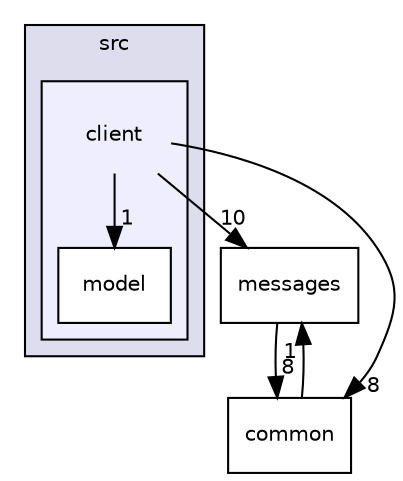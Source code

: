 digraph "/home/travis/build/DICL/VeloxDFS/src/client" {
  compound=true
  node [ fontsize="10", fontname="Helvetica"];
  edge [ labelfontsize="10", labelfontname="Helvetica"];
  subgraph clusterdir_68267d1309a1af8e8297ef4c3efbcdba {
    graph [ bgcolor="#ddddee", pencolor="black", label="src" fontname="Helvetica", fontsize="10", URL="dir_68267d1309a1af8e8297ef4c3efbcdba.html"]
  subgraph clusterdir_6908ff505388a07996d238c763adbdab {
    graph [ bgcolor="#eeeeff", pencolor="black", label="" URL="dir_6908ff505388a07996d238c763adbdab.html"];
    dir_6908ff505388a07996d238c763adbdab [shape=plaintext label="client"];
    dir_ccd5d91ddc34ec5211af37ca98ad46dc [shape=box label="model" color="black" fillcolor="white" style="filled" URL="dir_ccd5d91ddc34ec5211af37ca98ad46dc.html"];
  }
  }
  dir_7e580a9e3cd345dd51216eb99dadc8eb [shape=box label="messages" URL="dir_7e580a9e3cd345dd51216eb99dadc8eb.html"];
  dir_fdedb0aba14d44ce9d99bc100e026e6a [shape=box label="common" URL="dir_fdedb0aba14d44ce9d99bc100e026e6a.html"];
  dir_6908ff505388a07996d238c763adbdab->dir_7e580a9e3cd345dd51216eb99dadc8eb [headlabel="10", labeldistance=1.5 headhref="dir_000002_000004.html"];
  dir_6908ff505388a07996d238c763adbdab->dir_ccd5d91ddc34ec5211af37ca98ad46dc [headlabel="1", labeldistance=1.5 headhref="dir_000002_000003.html"];
  dir_6908ff505388a07996d238c763adbdab->dir_fdedb0aba14d44ce9d99bc100e026e6a [headlabel="8", labeldistance=1.5 headhref="dir_000002_000005.html"];
  dir_7e580a9e3cd345dd51216eb99dadc8eb->dir_fdedb0aba14d44ce9d99bc100e026e6a [headlabel="8", labeldistance=1.5 headhref="dir_000004_000005.html"];
  dir_fdedb0aba14d44ce9d99bc100e026e6a->dir_7e580a9e3cd345dd51216eb99dadc8eb [headlabel="1", labeldistance=1.5 headhref="dir_000005_000004.html"];
}
